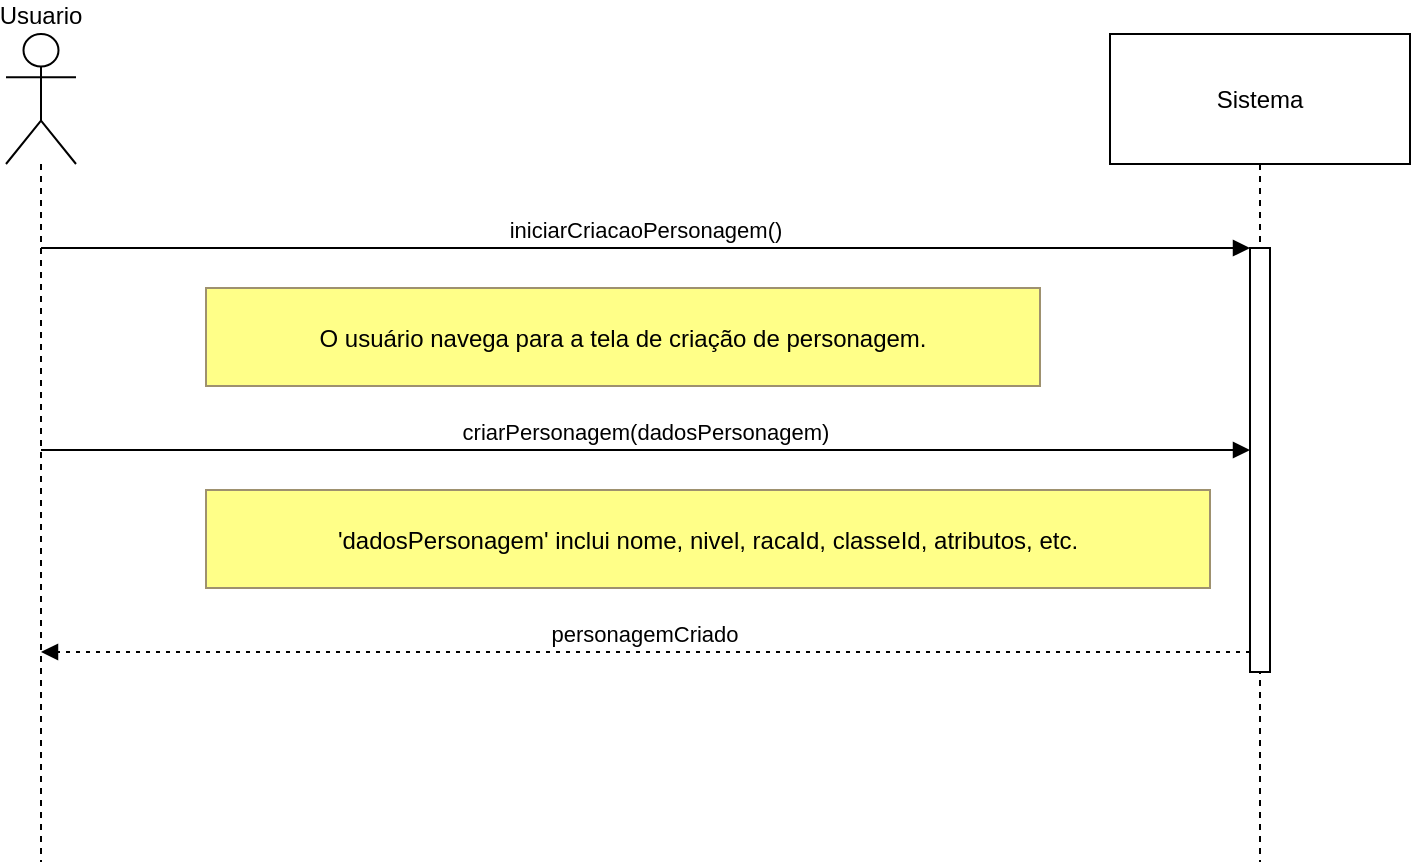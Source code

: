 <mxfile version="27.2.0">
  <diagram name="Página-1" id="SSPrgdszmzeF1-GRCdsb">
    <mxGraphModel grid="1" page="1" gridSize="10" guides="1" tooltips="1" connect="1" arrows="1" fold="1" pageScale="1" pageWidth="827" pageHeight="1169" math="0" shadow="0">
      <root>
        <mxCell id="0" />
        <mxCell id="1" parent="0" />
        <mxCell id="H7eDAItWXDpPF6o0DRyG-1" value="Usuario" style="shape=umlLifeline;perimeter=lifelinePerimeter;whiteSpace=wrap;container=1;dropTarget=0;collapsible=0;recursiveResize=0;outlineConnect=0;portConstraint=eastwest;newEdgeStyle={&quot;edgeStyle&quot;:&quot;elbowEdgeStyle&quot;,&quot;elbow&quot;:&quot;vertical&quot;,&quot;curved&quot;:0,&quot;rounded&quot;:0};participant=umlActor;verticalAlign=bottom;labelPosition=center;verticalLabelPosition=top;align=center;size=65;" vertex="1" parent="1">
          <mxGeometry x="20" y="20" width="35" height="414" as="geometry" />
        </mxCell>
        <mxCell id="H7eDAItWXDpPF6o0DRyG-2" value="Sistema" style="shape=umlLifeline;perimeter=lifelinePerimeter;whiteSpace=wrap;container=1;dropTarget=0;collapsible=0;recursiveResize=0;outlineConnect=0;portConstraint=eastwest;newEdgeStyle={&quot;edgeStyle&quot;:&quot;elbowEdgeStyle&quot;,&quot;elbow&quot;:&quot;vertical&quot;,&quot;curved&quot;:0,&quot;rounded&quot;:0};size=65;" vertex="1" parent="1">
          <mxGeometry x="572" y="20" width="150" height="414" as="geometry" />
        </mxCell>
        <mxCell id="H7eDAItWXDpPF6o0DRyG-3" value="" style="points=[];perimeter=orthogonalPerimeter;outlineConnect=0;targetShapes=umlLifeline;portConstraint=eastwest;newEdgeStyle={&quot;edgeStyle&quot;:&quot;elbowEdgeStyle&quot;,&quot;elbow&quot;:&quot;vertical&quot;,&quot;curved&quot;:0,&quot;rounded&quot;:0}" vertex="1" parent="H7eDAItWXDpPF6o0DRyG-2">
          <mxGeometry x="70" y="107" width="10" height="212" as="geometry" />
        </mxCell>
        <mxCell id="H7eDAItWXDpPF6o0DRyG-4" value="iniciarCriacaoPersonagem()" style="verticalAlign=bottom;edgeStyle=elbowEdgeStyle;elbow=vertical;curved=0;rounded=0;endArrow=block;" edge="1" parent="1" source="H7eDAItWXDpPF6o0DRyG-1" target="H7eDAItWXDpPF6o0DRyG-3">
          <mxGeometry relative="1" as="geometry">
            <Array as="points">
              <mxPoint x="380" y="127" />
            </Array>
          </mxGeometry>
        </mxCell>
        <mxCell id="H7eDAItWXDpPF6o0DRyG-5" value="criarPersonagem(dadosPersonagem)" style="verticalAlign=bottom;edgeStyle=elbowEdgeStyle;elbow=vertical;curved=0;rounded=0;endArrow=block;" edge="1" parent="1" source="H7eDAItWXDpPF6o0DRyG-1" target="H7eDAItWXDpPF6o0DRyG-3">
          <mxGeometry relative="1" as="geometry">
            <Array as="points">
              <mxPoint x="378" y="228" />
            </Array>
          </mxGeometry>
        </mxCell>
        <mxCell id="H7eDAItWXDpPF6o0DRyG-6" value="personagemCriado" style="verticalAlign=bottom;edgeStyle=elbowEdgeStyle;elbow=vertical;curved=0;rounded=0;dashed=1;dashPattern=2 3;endArrow=block;" edge="1" parent="1" source="H7eDAItWXDpPF6o0DRyG-3" target="H7eDAItWXDpPF6o0DRyG-1">
          <mxGeometry relative="1" as="geometry">
            <Array as="points">
              <mxPoint x="381" y="329" />
            </Array>
          </mxGeometry>
        </mxCell>
        <mxCell id="H7eDAItWXDpPF6o0DRyG-7" value="O usuário navega para a tela de criação de personagem." style="fillColor=#ffff88;strokeColor=#9E916F;" vertex="1" parent="1">
          <mxGeometry x="120" y="147" width="417" height="49" as="geometry" />
        </mxCell>
        <mxCell id="H7eDAItWXDpPF6o0DRyG-8" value="&#39;dadosPersonagem&#39; inclui nome, nivel, racaId, classeId, atributos, etc." style="fillColor=#ffff88;strokeColor=#9E916F;" vertex="1" parent="1">
          <mxGeometry x="120" y="248" width="502" height="49" as="geometry" />
        </mxCell>
      </root>
    </mxGraphModel>
  </diagram>
</mxfile>
